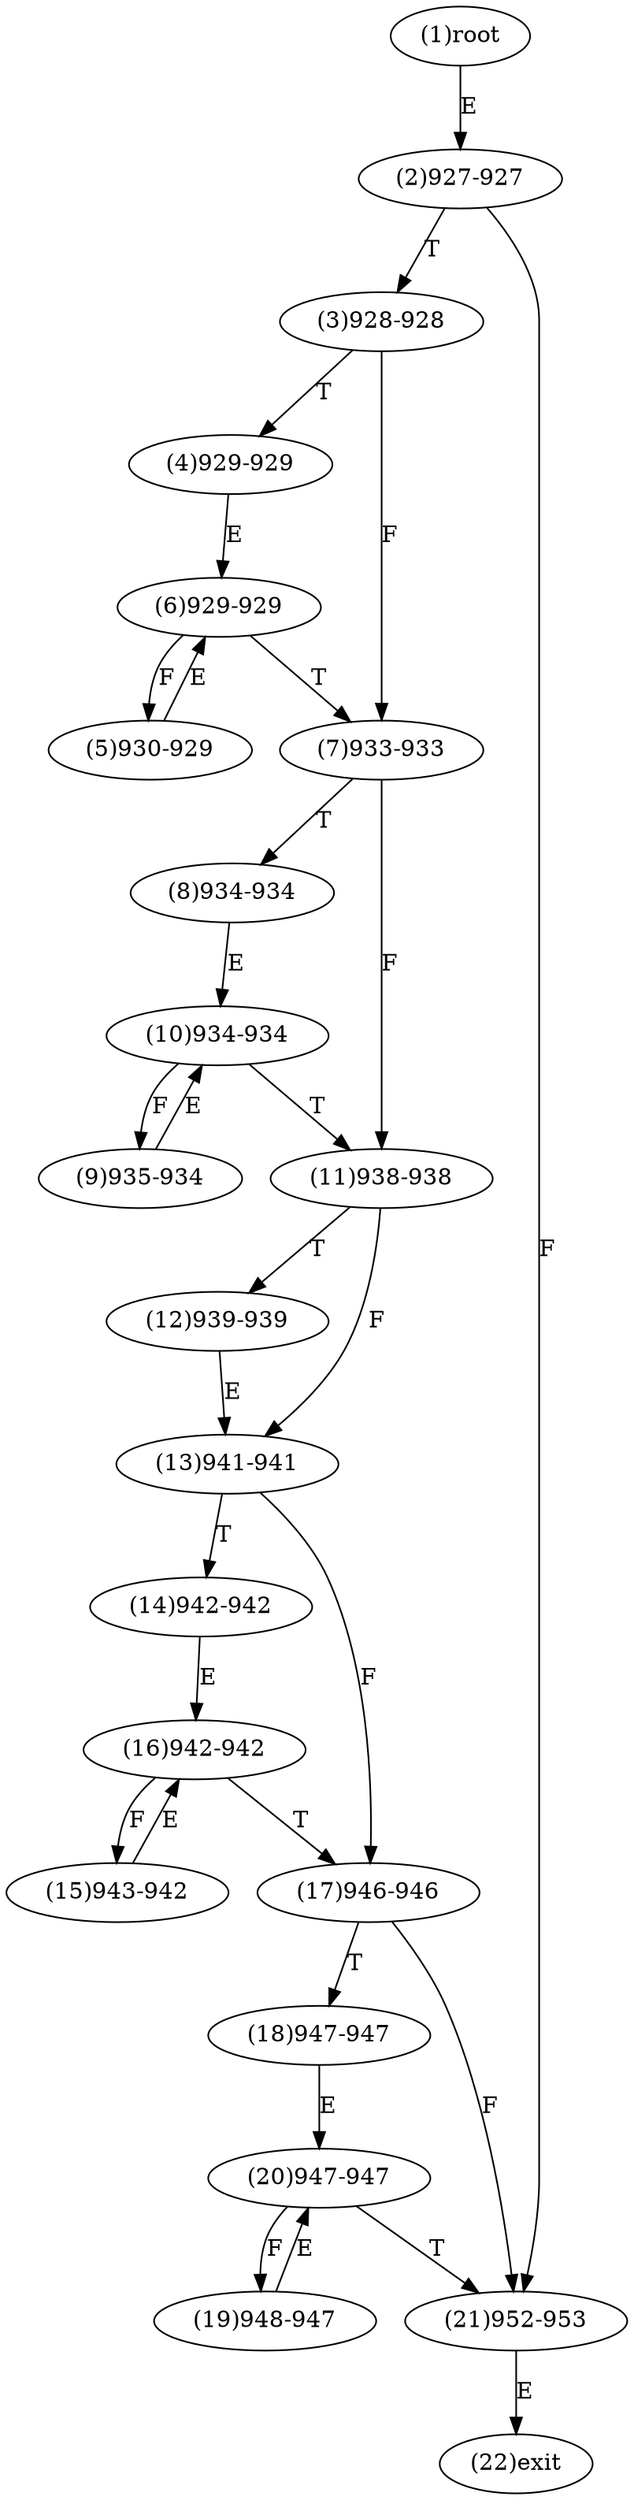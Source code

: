 digraph "" { 
1[ label="(1)root"];
2[ label="(2)927-927"];
3[ label="(3)928-928"];
4[ label="(4)929-929"];
5[ label="(5)930-929"];
6[ label="(6)929-929"];
7[ label="(7)933-933"];
8[ label="(8)934-934"];
9[ label="(9)935-934"];
10[ label="(10)934-934"];
11[ label="(11)938-938"];
12[ label="(12)939-939"];
13[ label="(13)941-941"];
14[ label="(14)942-942"];
15[ label="(15)943-942"];
17[ label="(17)946-946"];
16[ label="(16)942-942"];
19[ label="(19)948-947"];
18[ label="(18)947-947"];
21[ label="(21)952-953"];
20[ label="(20)947-947"];
22[ label="(22)exit"];
1->2[ label="E"];
2->21[ label="F"];
2->3[ label="T"];
3->7[ label="F"];
3->4[ label="T"];
4->6[ label="E"];
5->6[ label="E"];
6->5[ label="F"];
6->7[ label="T"];
7->11[ label="F"];
7->8[ label="T"];
8->10[ label="E"];
9->10[ label="E"];
10->9[ label="F"];
10->11[ label="T"];
11->13[ label="F"];
11->12[ label="T"];
12->13[ label="E"];
13->17[ label="F"];
13->14[ label="T"];
14->16[ label="E"];
15->16[ label="E"];
16->15[ label="F"];
16->17[ label="T"];
17->21[ label="F"];
17->18[ label="T"];
18->20[ label="E"];
19->20[ label="E"];
20->19[ label="F"];
20->21[ label="T"];
21->22[ label="E"];
}